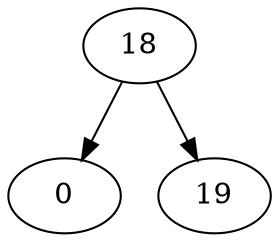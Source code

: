 digraph G { 
	18 [color=black];
	18 -> 0;
	0 [color=black];
	18 -> 19;
	19 [color=black];
	0 [color=black];
	19 [color=black];
}
